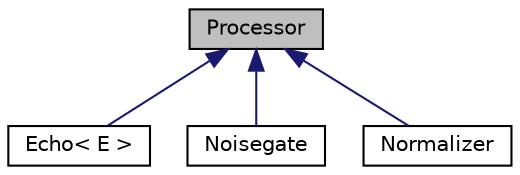 digraph "Processor"
{
  edge [fontname="Helvetica",fontsize="10",labelfontname="Helvetica",labelfontsize="10"];
  node [fontname="Helvetica",fontsize="10",shape=record];
  Node0 [label="Processor",height=0.2,width=0.4,color="black", fillcolor="grey75", style="filled", fontcolor="black"];
  Node0 -> Node1 [dir="back",color="midnightblue",fontsize="10",style="solid"];
  Node1 [label="Echo\< E \>",height=0.2,width=0.4,color="black", fillcolor="white", style="filled",URL="$dc/dd7/classEcho.html"];
  Node0 -> Node2 [dir="back",color="midnightblue",fontsize="10",style="solid"];
  Node2 [label="Noisegate",height=0.2,width=0.4,color="black", fillcolor="white", style="filled",URL="$d0/d32/classNoisegate.html"];
  Node0 -> Node3 [dir="back",color="midnightblue",fontsize="10",style="solid"];
  Node3 [label="Normalizer",height=0.2,width=0.4,color="black", fillcolor="white", style="filled",URL="$dc/d6d/classNormalizer.html"];
}
